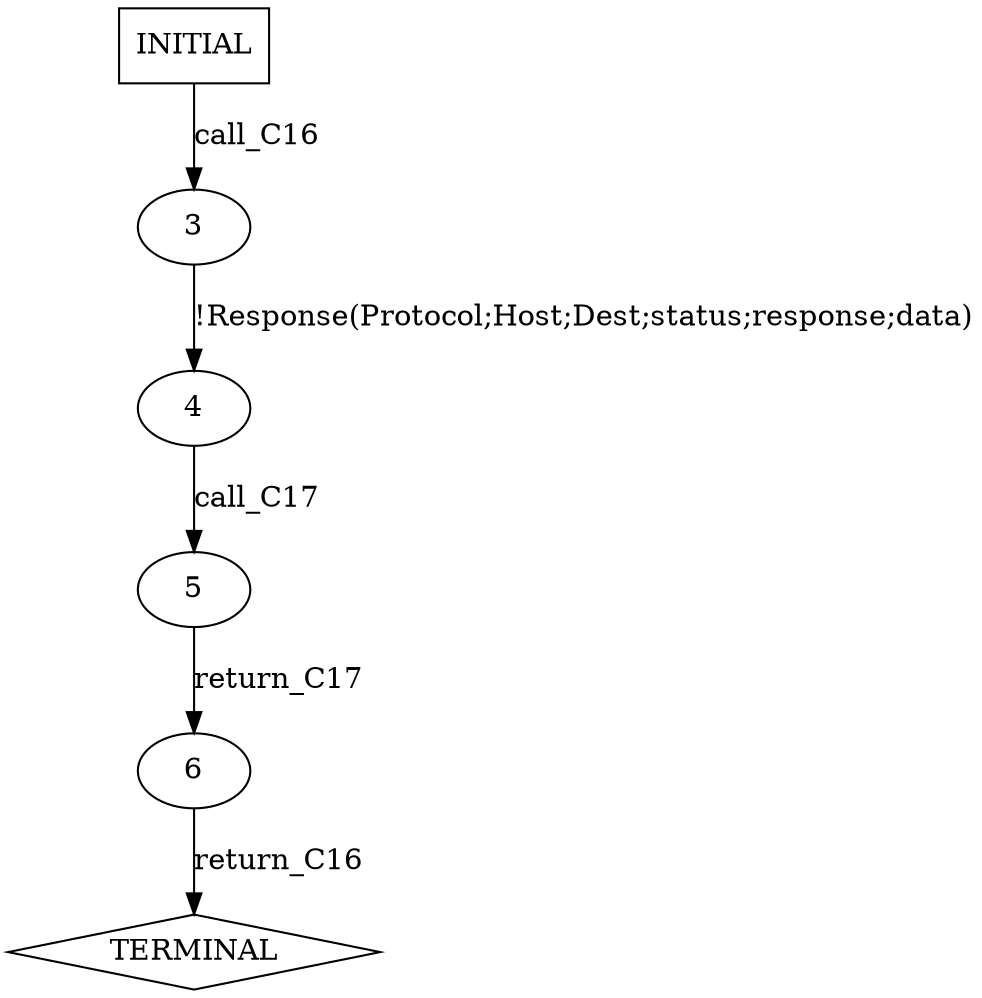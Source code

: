 digraph G {
  0 [label="INITIAL",shape=box];
  1 [label="TERMINAL",shape=diamond];
  3 [label="3"];
  4 [label="4"];
  5 [label="5"];
  6 [label="6"];
0->3  [label="call_C16"];
3->4 [label="!Response(Protocol;Host;Dest;status;response;data)"];
4->5  [label="call_C17"];
5->6  [label="return_C17"];
6->1  [label="return_C16"];
}
